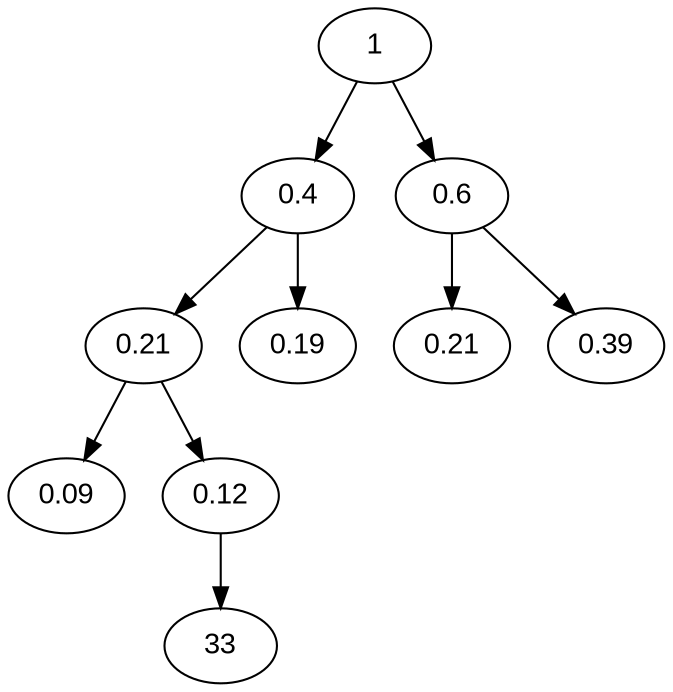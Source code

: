 digraph BST {
    node [fontname="Arial" ];
    l1  [ label = "1" ];
    l21 [ label = "0.4" ];
    l22 [ label = "0.6" ];
    l31 [ label = "0.21" ];
    l32 [ label = "0.19" ];
    l33 [ label = "0.21" ];
    l34 [ label = "0.39" ];
    l41 [ label = "0.09" ];
    l42 [ label = "0.12" ];
    l43 [ label = "33" ];

    l1  -> { l21 l22 };
    l21 -> { l31 l32 };
    l22 -> { l33 l34 };
    l31 -> { l41 l42 };
    l42 -> { l43 };
}